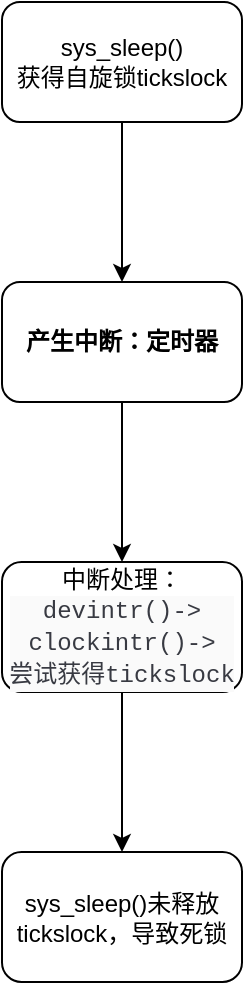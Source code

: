 <mxfile version="22.1.16" type="github">
  <diagram name="第 1 页" id="WNboK9QrO_0ZUFDV926i">
    <mxGraphModel dx="1050" dy="565" grid="0" gridSize="10" guides="1" tooltips="1" connect="1" arrows="1" fold="1" page="1" pageScale="1" pageWidth="827" pageHeight="1169" math="0" shadow="0">
      <root>
        <mxCell id="0" />
        <mxCell id="1" parent="0" />
        <mxCell id="D2g6i2C4goOOFMNhzeLC-21" value="" style="edgeStyle=orthogonalEdgeStyle;rounded=0;orthogonalLoop=1;jettySize=auto;html=1;" edge="1" parent="1" source="D2g6i2C4goOOFMNhzeLC-19" target="D2g6i2C4goOOFMNhzeLC-20">
          <mxGeometry relative="1" as="geometry" />
        </mxCell>
        <mxCell id="D2g6i2C4goOOFMNhzeLC-19" value="sys_sleep()&lt;br&gt;获得自旋锁tickslock" style="rounded=1;whiteSpace=wrap;html=1;" vertex="1" parent="1">
          <mxGeometry x="40" y="40" width="120" height="60" as="geometry" />
        </mxCell>
        <mxCell id="D2g6i2C4goOOFMNhzeLC-23" value="" style="edgeStyle=orthogonalEdgeStyle;rounded=0;orthogonalLoop=1;jettySize=auto;html=1;" edge="1" parent="1" source="D2g6i2C4goOOFMNhzeLC-20" target="D2g6i2C4goOOFMNhzeLC-22">
          <mxGeometry relative="1" as="geometry" />
        </mxCell>
        <mxCell id="D2g6i2C4goOOFMNhzeLC-20" value="&lt;b&gt;产生中断：定时器&lt;/b&gt;" style="rounded=1;whiteSpace=wrap;html=1;" vertex="1" parent="1">
          <mxGeometry x="40" y="180" width="120" height="60" as="geometry" />
        </mxCell>
        <mxCell id="D2g6i2C4goOOFMNhzeLC-25" value="" style="edgeStyle=orthogonalEdgeStyle;rounded=0;orthogonalLoop=1;jettySize=auto;html=1;" edge="1" parent="1" source="D2g6i2C4goOOFMNhzeLC-22" target="D2g6i2C4goOOFMNhzeLC-24">
          <mxGeometry relative="1" as="geometry" />
        </mxCell>
        <mxCell id="D2g6i2C4goOOFMNhzeLC-22" value="中断处理：&lt;br&gt;&lt;div style=&quot;color: rgb(56, 58, 66); background-color: rgb(250, 250, 250); font-family: Consolas, &amp;quot;Courier New&amp;quot;, monospace; line-height: 16px;&quot;&gt;devintr()-&amp;gt;&lt;/div&gt;&lt;div style=&quot;color: rgb(56, 58, 66); background-color: rgb(250, 250, 250); font-family: Consolas, &amp;quot;Courier New&amp;quot;, monospace; line-height: 16px;&quot;&gt;clockintr()-&amp;gt;&lt;/div&gt;&lt;div style=&quot;color: rgb(56, 58, 66); background-color: rgb(250, 250, 250); font-family: Consolas, &amp;quot;Courier New&amp;quot;, monospace; line-height: 16px;&quot;&gt;尝试获得tickslock&lt;/div&gt;" style="rounded=1;whiteSpace=wrap;html=1;" vertex="1" parent="1">
          <mxGeometry x="40" y="320" width="120" height="65" as="geometry" />
        </mxCell>
        <mxCell id="D2g6i2C4goOOFMNhzeLC-24" value="sys_sleep()未释放tickslock，导致死锁" style="rounded=1;whiteSpace=wrap;html=1;" vertex="1" parent="1">
          <mxGeometry x="40" y="465" width="120" height="65" as="geometry" />
        </mxCell>
      </root>
    </mxGraphModel>
  </diagram>
</mxfile>
